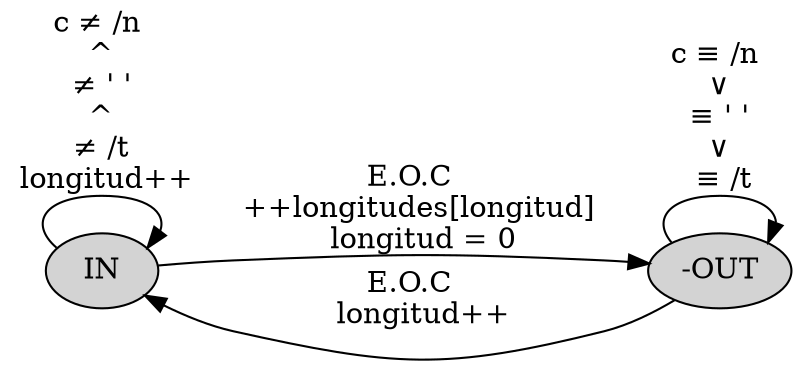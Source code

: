digraph MAQUINA_DE_ESTADO {
    rankdir=LR;
	size="8,5"
    node [style=filled];
    IN -> "-OUT" [label = "E.O.C  \n ++longitudes[longitud] \n longitud = 0"];
    "-OUT" -> IN [label = "E.O.C  \n longitud++"];
    IN -> IN [label = "c ≠ /n \n ^ \n ≠ ' ' \n ^ \n ≠ /t \n longitud++"];
    "-OUT" -> "-OUT" [label = "c ≡ /n \n ∨ \n ≡ ' ' \n ∨ \n ≡ /t"];
}
